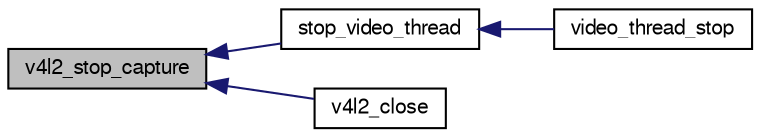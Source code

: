 digraph "v4l2_stop_capture"
{
  edge [fontname="FreeSans",fontsize="10",labelfontname="FreeSans",labelfontsize="10"];
  node [fontname="FreeSans",fontsize="10",shape=record];
  rankdir="LR";
  Node1 [label="v4l2_stop_capture",height=0.2,width=0.4,color="black", fillcolor="grey75", style="filled", fontcolor="black"];
  Node1 -> Node2 [dir="back",color="midnightblue",fontsize="10",style="solid",fontname="FreeSans"];
  Node2 [label="stop_video_thread",height=0.2,width=0.4,color="black", fillcolor="white", style="filled",URL="$video__thread_8c.html#a40bc8b3b880efce13d8fd2c74702795f"];
  Node2 -> Node3 [dir="back",color="midnightblue",fontsize="10",style="solid",fontname="FreeSans"];
  Node3 [label="video_thread_stop",height=0.2,width=0.4,color="black", fillcolor="white", style="filled",URL="$video__thread_8h.html#a8fd40d2120fa710aaa7be7e9702029d1",tooltip="Stops the streaming of all cameras This could take some time, because the thread is stopped asynchron..."];
  Node1 -> Node4 [dir="back",color="midnightblue",fontsize="10",style="solid",fontname="FreeSans"];
  Node4 [label="v4l2_close",height=0.2,width=0.4,color="black", fillcolor="white", style="filled",URL="$v4l2_8h.html#a3978980241fd39cc5328855d8d2e332d",tooltip="Close the V4L2 device (Thread safe) This needs to be preformed to clean up all the buffers and close ..."];
}
